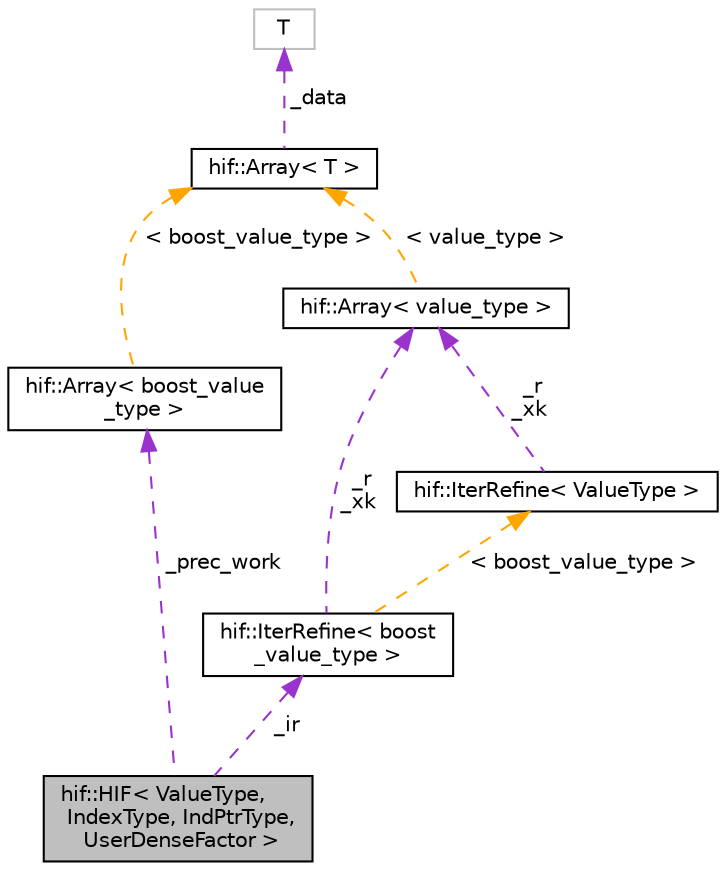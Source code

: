 digraph "hif::HIF&lt; ValueType, IndexType, IndPtrType, UserDenseFactor &gt;"
{
  edge [fontname="Helvetica",fontsize="10",labelfontname="Helvetica",labelfontsize="10"];
  node [fontname="Helvetica",fontsize="10",shape=record];
  Node7 [label="hif::HIF\< ValueType,\l IndexType, IndPtrType,\l UserDenseFactor \>",height=0.2,width=0.4,color="black", fillcolor="grey75", style="filled", fontcolor="black"];
  Node8 -> Node7 [dir="back",color="darkorchid3",fontsize="10",style="dashed",label=" _prec_work" ,fontname="Helvetica"];
  Node8 [label="hif::Array\< boost_value\l_type \>",height=0.2,width=0.4,color="black", fillcolor="white", style="filled",URL="$classhif_1_1Array.html"];
  Node9 -> Node8 [dir="back",color="orange",fontsize="10",style="dashed",label=" \< boost_value_type \>" ,fontname="Helvetica"];
  Node9 [label="hif::Array\< T \>",height=0.2,width=0.4,color="black", fillcolor="white", style="filled",URL="$classhif_1_1Array.html",tooltip="Core data structure used in compressed storage. "];
  Node10 -> Node9 [dir="back",color="darkorchid3",fontsize="10",style="dashed",label=" _data" ,fontname="Helvetica"];
  Node10 [label="T",height=0.2,width=0.4,color="grey75", fillcolor="white", style="filled"];
  Node11 -> Node7 [dir="back",color="darkorchid3",fontsize="10",style="dashed",label=" _ir" ,fontname="Helvetica"];
  Node11 [label="hif::IterRefine\< boost\l_value_type \>",height=0.2,width=0.4,color="black", fillcolor="white", style="filled",URL="$classhif_1_1IterRefine.html"];
  Node12 -> Node11 [dir="back",color="darkorchid3",fontsize="10",style="dashed",label=" _r\n_xk" ,fontname="Helvetica"];
  Node12 [label="hif::Array\< value_type \>",height=0.2,width=0.4,color="black", fillcolor="white", style="filled",URL="$classhif_1_1Array.html"];
  Node9 -> Node12 [dir="back",color="orange",fontsize="10",style="dashed",label=" \< value_type \>" ,fontname="Helvetica"];
  Node13 -> Node11 [dir="back",color="orange",fontsize="10",style="dashed",label=" \< boost_value_type \>" ,fontname="Helvetica"];
  Node13 [label="hif::IterRefine\< ValueType \>",height=0.2,width=0.4,color="black", fillcolor="white", style="filled",URL="$classhif_1_1IterRefine.html",tooltip="Iterative refinement operator. "];
  Node12 -> Node13 [dir="back",color="darkorchid3",fontsize="10",style="dashed",label=" _r\n_xk" ,fontname="Helvetica"];
}
